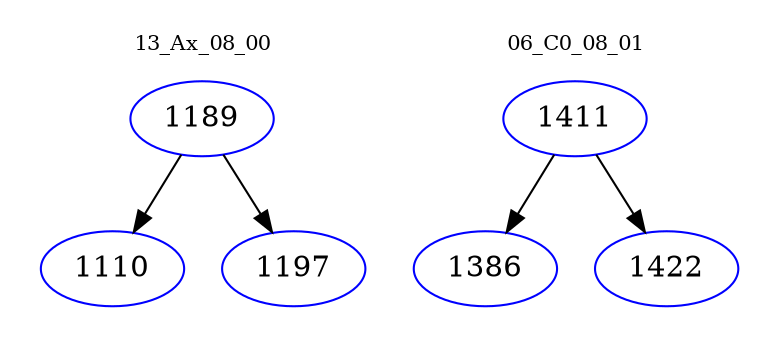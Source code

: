 digraph{
subgraph cluster_0 {
color = white
label = "13_Ax_08_00";
fontsize=10;
T0_1189 [label="1189", color="blue"]
T0_1189 -> T0_1110 [color="black"]
T0_1110 [label="1110", color="blue"]
T0_1189 -> T0_1197 [color="black"]
T0_1197 [label="1197", color="blue"]
}
subgraph cluster_1 {
color = white
label = "06_C0_08_01";
fontsize=10;
T1_1411 [label="1411", color="blue"]
T1_1411 -> T1_1386 [color="black"]
T1_1386 [label="1386", color="blue"]
T1_1411 -> T1_1422 [color="black"]
T1_1422 [label="1422", color="blue"]
}
}
